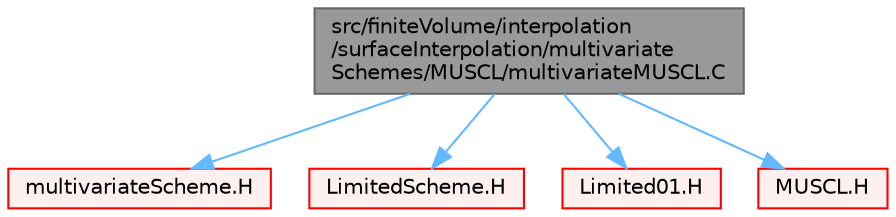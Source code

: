 digraph "src/finiteVolume/interpolation/surfaceInterpolation/multivariateSchemes/MUSCL/multivariateMUSCL.C"
{
 // LATEX_PDF_SIZE
  bgcolor="transparent";
  edge [fontname=Helvetica,fontsize=10,labelfontname=Helvetica,labelfontsize=10];
  node [fontname=Helvetica,fontsize=10,shape=box,height=0.2,width=0.4];
  Node1 [id="Node000001",label="src/finiteVolume/interpolation\l/surfaceInterpolation/multivariate\lSchemes/MUSCL/multivariateMUSCL.C",height=0.2,width=0.4,color="gray40", fillcolor="grey60", style="filled", fontcolor="black",tooltip=" "];
  Node1 -> Node2 [id="edge1_Node000001_Node000002",color="steelblue1",style="solid",tooltip=" "];
  Node2 [id="Node000002",label="multivariateScheme.H",height=0.2,width=0.4,color="red", fillcolor="#FFF0F0", style="filled",URL="$multivariateScheme_8H.html",tooltip=" "];
  Node1 -> Node383 [id="edge2_Node000001_Node000383",color="steelblue1",style="solid",tooltip=" "];
  Node383 [id="Node000383",label="LimitedScheme.H",height=0.2,width=0.4,color="red", fillcolor="#FFF0F0", style="filled",URL="$LimitedScheme_8H.html",tooltip=" "];
  Node1 -> Node388 [id="edge3_Node000001_Node000388",color="steelblue1",style="solid",tooltip=" "];
  Node388 [id="Node000388",label="Limited01.H",height=0.2,width=0.4,color="red", fillcolor="#FFF0F0", style="filled",URL="$Limited01_8H.html",tooltip=" "];
  Node1 -> Node390 [id="edge4_Node000001_Node000390",color="steelblue1",style="solid",tooltip=" "];
  Node390 [id="Node000390",label="MUSCL.H",height=0.2,width=0.4,color="red", fillcolor="#FFF0F0", style="filled",URL="$MUSCL_8H.html",tooltip=" "];
}
